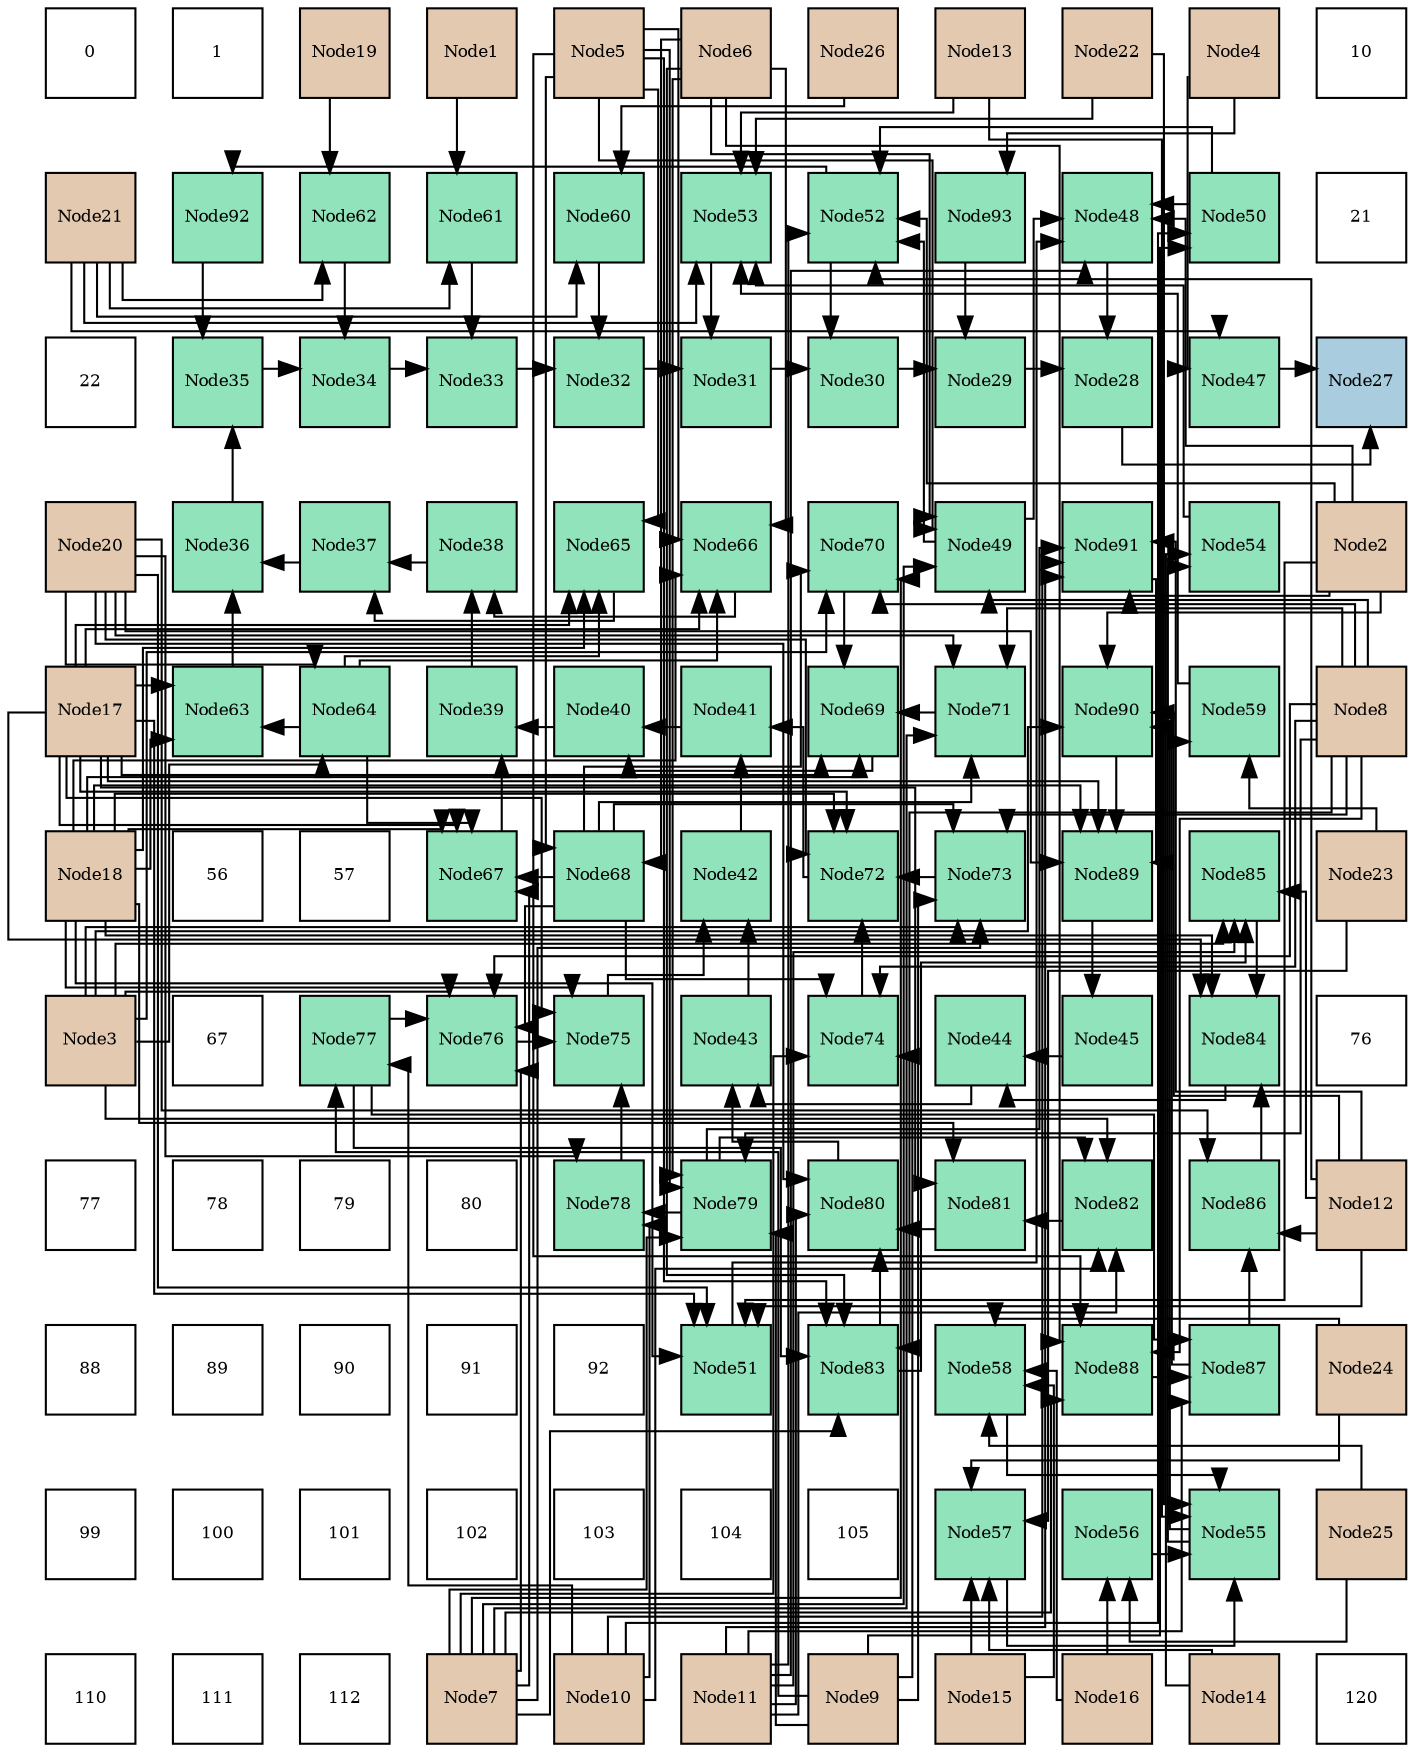 digraph layout{
 rankdir=TB;
 splines=ortho;
 node [style=filled shape=square fixedsize=true width=0.6];
0[label="0", fontsize=8, fillcolor="#ffffff"];
1[label="1", fontsize=8, fillcolor="#ffffff"];
2[label="Node19", fontsize=8, fillcolor="#e3c9af"];
3[label="Node1", fontsize=8, fillcolor="#e3c9af"];
4[label="Node5", fontsize=8, fillcolor="#e3c9af"];
5[label="Node6", fontsize=8, fillcolor="#e3c9af"];
6[label="Node26", fontsize=8, fillcolor="#e3c9af"];
7[label="Node13", fontsize=8, fillcolor="#e3c9af"];
8[label="Node22", fontsize=8, fillcolor="#e3c9af"];
9[label="Node4", fontsize=8, fillcolor="#e3c9af"];
10[label="10", fontsize=8, fillcolor="#ffffff"];
11[label="Node21", fontsize=8, fillcolor="#e3c9af"];
12[label="Node92", fontsize=8, fillcolor="#91e3bb"];
13[label="Node62", fontsize=8, fillcolor="#91e3bb"];
14[label="Node61", fontsize=8, fillcolor="#91e3bb"];
15[label="Node60", fontsize=8, fillcolor="#91e3bb"];
16[label="Node53", fontsize=8, fillcolor="#91e3bb"];
17[label="Node52", fontsize=8, fillcolor="#91e3bb"];
18[label="Node93", fontsize=8, fillcolor="#91e3bb"];
19[label="Node48", fontsize=8, fillcolor="#91e3bb"];
20[label="Node50", fontsize=8, fillcolor="#91e3bb"];
21[label="21", fontsize=8, fillcolor="#ffffff"];
22[label="22", fontsize=8, fillcolor="#ffffff"];
23[label="Node35", fontsize=8, fillcolor="#91e3bb"];
24[label="Node34", fontsize=8, fillcolor="#91e3bb"];
25[label="Node33", fontsize=8, fillcolor="#91e3bb"];
26[label="Node32", fontsize=8, fillcolor="#91e3bb"];
27[label="Node31", fontsize=8, fillcolor="#91e3bb"];
28[label="Node30", fontsize=8, fillcolor="#91e3bb"];
29[label="Node29", fontsize=8, fillcolor="#91e3bb"];
30[label="Node28", fontsize=8, fillcolor="#91e3bb"];
31[label="Node47", fontsize=8, fillcolor="#91e3bb"];
32[label="Node27", fontsize=8, fillcolor="#a9ccde"];
33[label="Node20", fontsize=8, fillcolor="#e3c9af"];
34[label="Node36", fontsize=8, fillcolor="#91e3bb"];
35[label="Node37", fontsize=8, fillcolor="#91e3bb"];
36[label="Node38", fontsize=8, fillcolor="#91e3bb"];
37[label="Node65", fontsize=8, fillcolor="#91e3bb"];
38[label="Node66", fontsize=8, fillcolor="#91e3bb"];
39[label="Node70", fontsize=8, fillcolor="#91e3bb"];
40[label="Node49", fontsize=8, fillcolor="#91e3bb"];
41[label="Node91", fontsize=8, fillcolor="#91e3bb"];
42[label="Node54", fontsize=8, fillcolor="#91e3bb"];
43[label="Node2", fontsize=8, fillcolor="#e3c9af"];
44[label="Node17", fontsize=8, fillcolor="#e3c9af"];
45[label="Node63", fontsize=8, fillcolor="#91e3bb"];
46[label="Node64", fontsize=8, fillcolor="#91e3bb"];
47[label="Node39", fontsize=8, fillcolor="#91e3bb"];
48[label="Node40", fontsize=8, fillcolor="#91e3bb"];
49[label="Node41", fontsize=8, fillcolor="#91e3bb"];
50[label="Node69", fontsize=8, fillcolor="#91e3bb"];
51[label="Node71", fontsize=8, fillcolor="#91e3bb"];
52[label="Node90", fontsize=8, fillcolor="#91e3bb"];
53[label="Node59", fontsize=8, fillcolor="#91e3bb"];
54[label="Node8", fontsize=8, fillcolor="#e3c9af"];
55[label="Node18", fontsize=8, fillcolor="#e3c9af"];
56[label="56", fontsize=8, fillcolor="#ffffff"];
57[label="57", fontsize=8, fillcolor="#ffffff"];
58[label="Node67", fontsize=8, fillcolor="#91e3bb"];
59[label="Node68", fontsize=8, fillcolor="#91e3bb"];
60[label="Node42", fontsize=8, fillcolor="#91e3bb"];
61[label="Node72", fontsize=8, fillcolor="#91e3bb"];
62[label="Node73", fontsize=8, fillcolor="#91e3bb"];
63[label="Node89", fontsize=8, fillcolor="#91e3bb"];
64[label="Node85", fontsize=8, fillcolor="#91e3bb"];
65[label="Node23", fontsize=8, fillcolor="#e3c9af"];
66[label="Node3", fontsize=8, fillcolor="#e3c9af"];
67[label="67", fontsize=8, fillcolor="#ffffff"];
68[label="Node77", fontsize=8, fillcolor="#91e3bb"];
69[label="Node76", fontsize=8, fillcolor="#91e3bb"];
70[label="Node75", fontsize=8, fillcolor="#91e3bb"];
71[label="Node43", fontsize=8, fillcolor="#91e3bb"];
72[label="Node74", fontsize=8, fillcolor="#91e3bb"];
73[label="Node44", fontsize=8, fillcolor="#91e3bb"];
74[label="Node45", fontsize=8, fillcolor="#91e3bb"];
75[label="Node84", fontsize=8, fillcolor="#91e3bb"];
76[label="76", fontsize=8, fillcolor="#ffffff"];
77[label="77", fontsize=8, fillcolor="#ffffff"];
78[label="78", fontsize=8, fillcolor="#ffffff"];
79[label="79", fontsize=8, fillcolor="#ffffff"];
80[label="80", fontsize=8, fillcolor="#ffffff"];
81[label="Node78", fontsize=8, fillcolor="#91e3bb"];
82[label="Node79", fontsize=8, fillcolor="#91e3bb"];
83[label="Node80", fontsize=8, fillcolor="#91e3bb"];
84[label="Node81", fontsize=8, fillcolor="#91e3bb"];
85[label="Node82", fontsize=8, fillcolor="#91e3bb"];
86[label="Node86", fontsize=8, fillcolor="#91e3bb"];
87[label="Node12", fontsize=8, fillcolor="#e3c9af"];
88[label="88", fontsize=8, fillcolor="#ffffff"];
89[label="89", fontsize=8, fillcolor="#ffffff"];
90[label="90", fontsize=8, fillcolor="#ffffff"];
91[label="91", fontsize=8, fillcolor="#ffffff"];
92[label="92", fontsize=8, fillcolor="#ffffff"];
93[label="Node51", fontsize=8, fillcolor="#91e3bb"];
94[label="Node83", fontsize=8, fillcolor="#91e3bb"];
95[label="Node58", fontsize=8, fillcolor="#91e3bb"];
96[label="Node88", fontsize=8, fillcolor="#91e3bb"];
97[label="Node87", fontsize=8, fillcolor="#91e3bb"];
98[label="Node24", fontsize=8, fillcolor="#e3c9af"];
99[label="99", fontsize=8, fillcolor="#ffffff"];
100[label="100", fontsize=8, fillcolor="#ffffff"];
101[label="101", fontsize=8, fillcolor="#ffffff"];
102[label="102", fontsize=8, fillcolor="#ffffff"];
103[label="103", fontsize=8, fillcolor="#ffffff"];
104[label="104", fontsize=8, fillcolor="#ffffff"];
105[label="105", fontsize=8, fillcolor="#ffffff"];
106[label="Node57", fontsize=8, fillcolor="#91e3bb"];
107[label="Node56", fontsize=8, fillcolor="#91e3bb"];
108[label="Node55", fontsize=8, fillcolor="#91e3bb"];
109[label="Node25", fontsize=8, fillcolor="#e3c9af"];
110[label="110", fontsize=8, fillcolor="#ffffff"];
111[label="111", fontsize=8, fillcolor="#ffffff"];
112[label="112", fontsize=8, fillcolor="#ffffff"];
113[label="Node7", fontsize=8, fillcolor="#e3c9af"];
114[label="Node10", fontsize=8, fillcolor="#e3c9af"];
115[label="Node11", fontsize=8, fillcolor="#e3c9af"];
116[label="Node9", fontsize=8, fillcolor="#e3c9af"];
117[label="Node15", fontsize=8, fillcolor="#e3c9af"];
118[label="Node16", fontsize=8, fillcolor="#e3c9af"];
119[label="Node14", fontsize=8, fillcolor="#e3c9af"];
120[label="120", fontsize=8, fillcolor="#ffffff"];
edge [constraint=false, style=vis];30 -> 32;
31 -> 32;
29 -> 30;
19 -> 30;
28 -> 29;
18 -> 29;
27 -> 28;
17 -> 28;
26 -> 27;
16 -> 27;
25 -> 26;
15 -> 26;
24 -> 25;
14 -> 25;
23 -> 24;
13 -> 24;
34 -> 23;
12 -> 23;
35 -> 34;
45 -> 34;
36 -> 35;
37 -> 35;
47 -> 36;
38 -> 36;
48 -> 47;
58 -> 47;
49 -> 48;
50 -> 48;
60 -> 49;
61 -> 49;
71 -> 60;
70 -> 60;
73 -> 71;
83 -> 71;
74 -> 73;
75 -> 73;
63 -> 74;
42 -> 16;
53 -> 16;
7 -> 16;
11 -> 16;
8 -> 16;
84 -> 83;
94 -> 83;
115 -> 83;
33 -> 83;
64 -> 75;
86 -> 75;
44 -> 75;
55 -> 75;
52 -> 63;
41 -> 63;
44 -> 63;
55 -> 63;
33 -> 63;
108 -> 42;
119 -> 42;
108 -> 53;
65 -> 53;
39 -> 50;
51 -> 50;
44 -> 50;
55 -> 50;
62 -> 61;
72 -> 61;
44 -> 61;
55 -> 61;
33 -> 61;
69 -> 70;
81 -> 70;
44 -> 70;
55 -> 70;
85 -> 84;
44 -> 84;
55 -> 84;
94 -> 64;
66 -> 64;
115 -> 64;
87 -> 64;
97 -> 86;
87 -> 86;
33 -> 86;
97 -> 52;
43 -> 52;
66 -> 52;
87 -> 52;
17 -> 12;
40 -> 19;
20 -> 19;
93 -> 19;
43 -> 19;
115 -> 19;
40 -> 17;
20 -> 17;
43 -> 17;
115 -> 17;
87 -> 17;
107 -> 108;
106 -> 108;
95 -> 108;
7 -> 108;
8 -> 108;
46 -> 45;
44 -> 45;
55 -> 45;
46 -> 37;
4 -> 37;
44 -> 37;
55 -> 37;
46 -> 38;
4 -> 38;
5 -> 38;
44 -> 38;
55 -> 38;
46 -> 58;
59 -> 58;
113 -> 58;
44 -> 58;
55 -> 58;
59 -> 39;
66 -> 39;
113 -> 39;
54 -> 39;
59 -> 51;
113 -> 51;
54 -> 51;
33 -> 51;
59 -> 62;
66 -> 62;
113 -> 62;
54 -> 62;
116 -> 62;
59 -> 72;
113 -> 72;
54 -> 72;
116 -> 72;
59 -> 69;
68 -> 69;
66 -> 69;
113 -> 69;
54 -> 69;
82 -> 81;
114 -> 81;
33 -> 81;
82 -> 85;
66 -> 85;
114 -> 85;
115 -> 85;
68 -> 94;
4 -> 94;
5 -> 94;
113 -> 94;
54 -> 94;
68 -> 97;
96 -> 97;
115 -> 97;
82 -> 41;
43 -> 41;
114 -> 41;
115 -> 41;
87 -> 41;
9 -> 31;
11 -> 31;
4 -> 40;
5 -> 40;
113 -> 40;
54 -> 40;
116 -> 20;
114 -> 20;
43 -> 93;
87 -> 93;
44 -> 93;
55 -> 93;
33 -> 93;
118 -> 107;
109 -> 107;
119 -> 106;
117 -> 106;
65 -> 106;
98 -> 106;
117 -> 95;
118 -> 95;
98 -> 95;
109 -> 95;
11 -> 15;
6 -> 15;
3 -> 14;
11 -> 14;
2 -> 13;
11 -> 13;
66 -> 46;
33 -> 46;
4 -> 59;
5 -> 59;
116 -> 68;
114 -> 68;
4 -> 82;
5 -> 82;
113 -> 82;
54 -> 82;
116 -> 82;
4 -> 96;
5 -> 96;
113 -> 96;
54 -> 96;
9 -> 18;
edge [constraint=true, style=invis];
0 -> 11 -> 22 -> 33 -> 44 -> 55 -> 66 -> 77 -> 88 -> 99 -> 110;
1 -> 12 -> 23 -> 34 -> 45 -> 56 -> 67 -> 78 -> 89 -> 100 -> 111;
2 -> 13 -> 24 -> 35 -> 46 -> 57 -> 68 -> 79 -> 90 -> 101 -> 112;
3 -> 14 -> 25 -> 36 -> 47 -> 58 -> 69 -> 80 -> 91 -> 102 -> 113;
4 -> 15 -> 26 -> 37 -> 48 -> 59 -> 70 -> 81 -> 92 -> 103 -> 114;
5 -> 16 -> 27 -> 38 -> 49 -> 60 -> 71 -> 82 -> 93 -> 104 -> 115;
6 -> 17 -> 28 -> 39 -> 50 -> 61 -> 72 -> 83 -> 94 -> 105 -> 116;
7 -> 18 -> 29 -> 40 -> 51 -> 62 -> 73 -> 84 -> 95 -> 106 -> 117;
8 -> 19 -> 30 -> 41 -> 52 -> 63 -> 74 -> 85 -> 96 -> 107 -> 118;
9 -> 20 -> 31 -> 42 -> 53 -> 64 -> 75 -> 86 -> 97 -> 108 -> 119;
10 -> 21 -> 32 -> 43 -> 54 -> 65 -> 76 -> 87 -> 98 -> 109 -> 120;
rank = same {0 -> 1 -> 2 -> 3 -> 4 -> 5 -> 6 -> 7 -> 8 -> 9 -> 10};
rank = same {11 -> 12 -> 13 -> 14 -> 15 -> 16 -> 17 -> 18 -> 19 -> 20 -> 21};
rank = same {22 -> 23 -> 24 -> 25 -> 26 -> 27 -> 28 -> 29 -> 30 -> 31 -> 32};
rank = same {33 -> 34 -> 35 -> 36 -> 37 -> 38 -> 39 -> 40 -> 41 -> 42 -> 43};
rank = same {44 -> 45 -> 46 -> 47 -> 48 -> 49 -> 50 -> 51 -> 52 -> 53 -> 54};
rank = same {55 -> 56 -> 57 -> 58 -> 59 -> 60 -> 61 -> 62 -> 63 -> 64 -> 65};
rank = same {66 -> 67 -> 68 -> 69 -> 70 -> 71 -> 72 -> 73 -> 74 -> 75 -> 76};
rank = same {77 -> 78 -> 79 -> 80 -> 81 -> 82 -> 83 -> 84 -> 85 -> 86 -> 87};
rank = same {88 -> 89 -> 90 -> 91 -> 92 -> 93 -> 94 -> 95 -> 96 -> 97 -> 98};
rank = same {99 -> 100 -> 101 -> 102 -> 103 -> 104 -> 105 -> 106 -> 107 -> 108 -> 109};
rank = same {110 -> 111 -> 112 -> 113 -> 114 -> 115 -> 116 -> 117 -> 118 -> 119 -> 120};
}